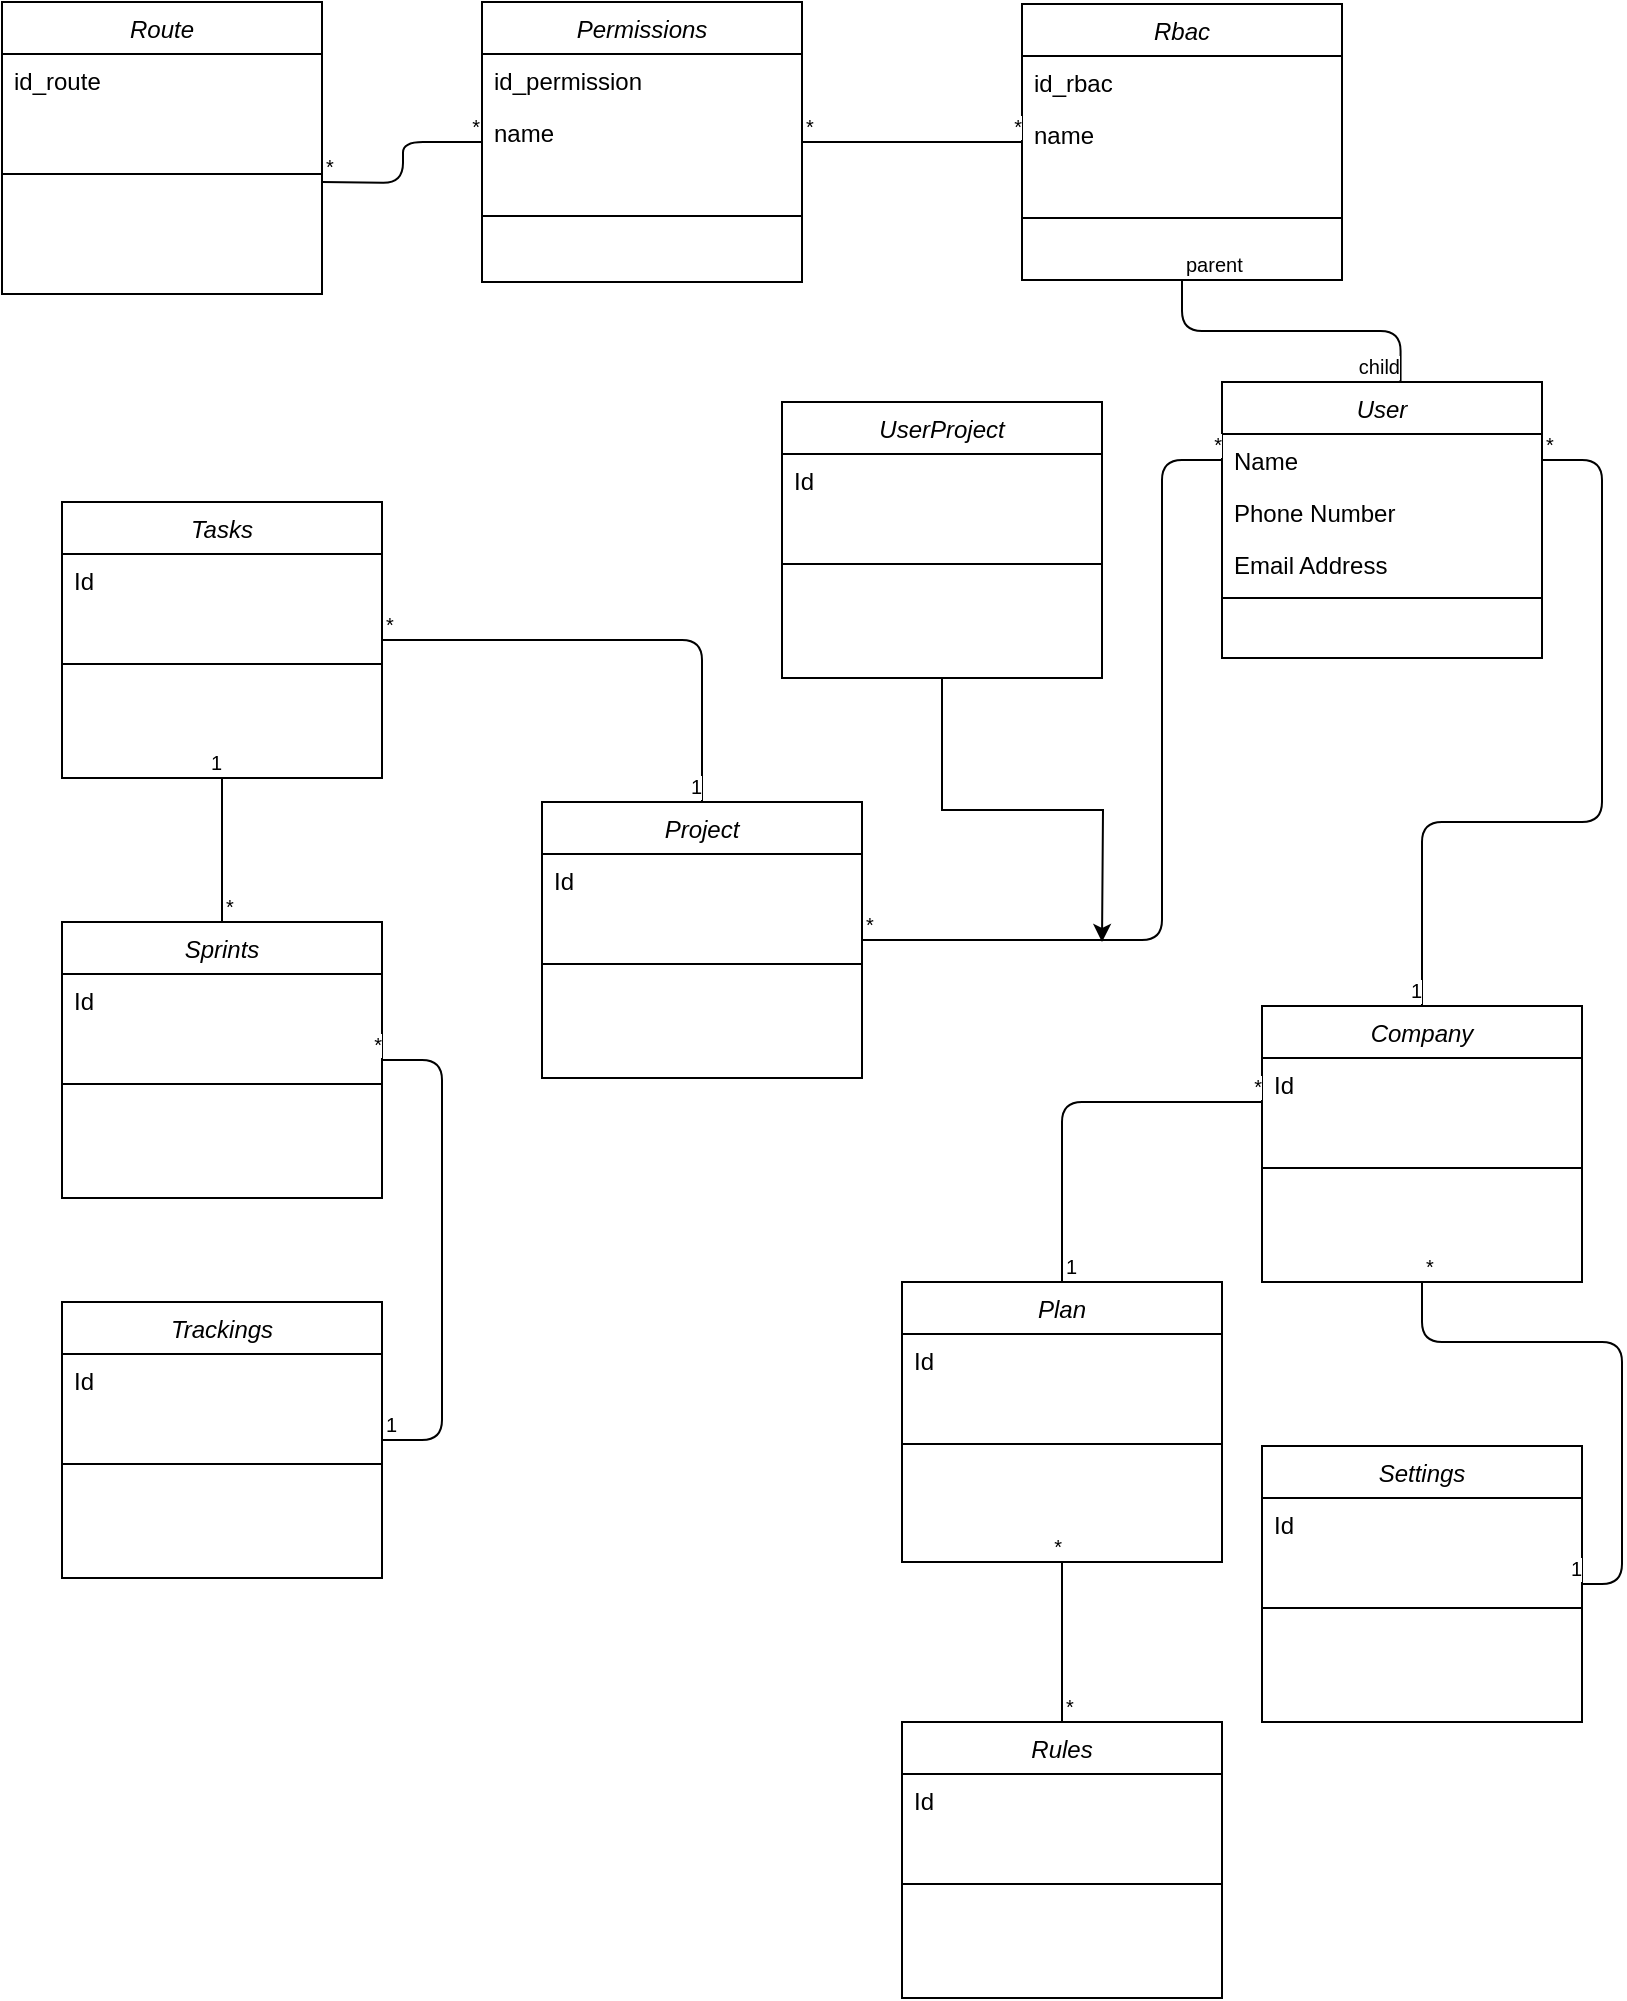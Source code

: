 <mxfile version="12.5.5" type="github" pages="2">
  <diagram id="C5RBs43oDa-KdzZeNtuy" name="Page-1">
    <mxGraphModel dx="928" dy="500" grid="1" gridSize="10" guides="1" tooltips="1" connect="1" arrows="1" fold="1" page="1" pageScale="1" pageWidth="827" pageHeight="1169" math="0" shadow="0">
      <root>
        <mxCell id="WIyWlLk6GJQsqaUBKTNV-0"/>
        <mxCell id="WIyWlLk6GJQsqaUBKTNV-1" parent="WIyWlLk6GJQsqaUBKTNV-0"/>
        <mxCell id="zkfFHV4jXpPFQw0GAbJ--0" value="User" style="swimlane;fontStyle=2;align=center;verticalAlign=top;childLayout=stackLayout;horizontal=1;startSize=26;horizontalStack=0;resizeParent=1;resizeLast=0;collapsible=1;marginBottom=0;rounded=0;shadow=0;strokeWidth=1;" parent="WIyWlLk6GJQsqaUBKTNV-1" vertex="1">
          <mxGeometry x="620" y="210" width="160" height="138" as="geometry">
            <mxRectangle x="230" y="140" width="160" height="26" as="alternateBounds"/>
          </mxGeometry>
        </mxCell>
        <mxCell id="zkfFHV4jXpPFQw0GAbJ--1" value="Name" style="text;align=left;verticalAlign=top;spacingLeft=4;spacingRight=4;overflow=hidden;rotatable=0;points=[[0,0.5],[1,0.5]];portConstraint=eastwest;" parent="zkfFHV4jXpPFQw0GAbJ--0" vertex="1">
          <mxGeometry y="26" width="160" height="26" as="geometry"/>
        </mxCell>
        <mxCell id="zkfFHV4jXpPFQw0GAbJ--2" value="Phone Number" style="text;align=left;verticalAlign=top;spacingLeft=4;spacingRight=4;overflow=hidden;rotatable=0;points=[[0,0.5],[1,0.5]];portConstraint=eastwest;rounded=0;shadow=0;html=0;" parent="zkfFHV4jXpPFQw0GAbJ--0" vertex="1">
          <mxGeometry y="52" width="160" height="26" as="geometry"/>
        </mxCell>
        <mxCell id="zkfFHV4jXpPFQw0GAbJ--3" value="Email Address" style="text;align=left;verticalAlign=top;spacingLeft=4;spacingRight=4;overflow=hidden;rotatable=0;points=[[0,0.5],[1,0.5]];portConstraint=eastwest;rounded=0;shadow=0;html=0;" parent="zkfFHV4jXpPFQw0GAbJ--0" vertex="1">
          <mxGeometry y="78" width="160" height="26" as="geometry"/>
        </mxCell>
        <mxCell id="zkfFHV4jXpPFQw0GAbJ--4" value="" style="line;html=1;strokeWidth=1;align=left;verticalAlign=middle;spacingTop=-1;spacingLeft=3;spacingRight=3;rotatable=0;labelPosition=right;points=[];portConstraint=eastwest;" parent="zkfFHV4jXpPFQw0GAbJ--0" vertex="1">
          <mxGeometry y="104" width="160" height="8" as="geometry"/>
        </mxCell>
        <mxCell id="abvE3q79lOQdrKa4CvGL-0" value="Route" style="swimlane;fontStyle=2;align=center;verticalAlign=top;childLayout=stackLayout;horizontal=1;startSize=26;horizontalStack=0;resizeParent=1;resizeLast=0;collapsible=1;marginBottom=0;rounded=0;shadow=0;strokeWidth=1;" parent="WIyWlLk6GJQsqaUBKTNV-1" vertex="1">
          <mxGeometry x="10" y="20" width="160" height="146" as="geometry">
            <mxRectangle x="230" y="140" width="160" height="26" as="alternateBounds"/>
          </mxGeometry>
        </mxCell>
        <mxCell id="abvE3q79lOQdrKa4CvGL-3" value="id_route" style="text;align=left;verticalAlign=top;spacingLeft=4;spacingRight=4;overflow=hidden;rotatable=0;points=[[0,0.5],[1,0.5]];portConstraint=eastwest;rounded=0;shadow=0;html=0;" parent="abvE3q79lOQdrKa4CvGL-0" vertex="1">
          <mxGeometry y="26" width="160" height="26" as="geometry"/>
        </mxCell>
        <mxCell id="abvE3q79lOQdrKa4CvGL-4" value="" style="line;html=1;strokeWidth=1;align=left;verticalAlign=middle;spacingTop=-1;spacingLeft=3;spacingRight=3;rotatable=0;labelPosition=right;points=[];portConstraint=eastwest;" parent="abvE3q79lOQdrKa4CvGL-0" vertex="1">
          <mxGeometry y="52" width="160" height="68" as="geometry"/>
        </mxCell>
        <mxCell id="abvE3q79lOQdrKa4CvGL-6" value="Permissions&#xa;" style="swimlane;fontStyle=2;align=center;verticalAlign=top;childLayout=stackLayout;horizontal=1;startSize=26;horizontalStack=0;resizeParent=1;resizeLast=0;collapsible=1;marginBottom=0;rounded=0;shadow=0;strokeWidth=1;" parent="WIyWlLk6GJQsqaUBKTNV-1" vertex="1">
          <mxGeometry x="250" y="20" width="160" height="140" as="geometry">
            <mxRectangle x="230" y="140" width="160" height="26" as="alternateBounds"/>
          </mxGeometry>
        </mxCell>
        <mxCell id="abvE3q79lOQdrKa4CvGL-20" value="id_permission" style="text;align=left;verticalAlign=top;spacingLeft=4;spacingRight=4;overflow=hidden;rotatable=0;points=[[0,0.5],[1,0.5]];portConstraint=eastwest;rounded=0;shadow=0;html=0;" parent="abvE3q79lOQdrKa4CvGL-6" vertex="1">
          <mxGeometry y="26" width="160" height="26" as="geometry"/>
        </mxCell>
        <mxCell id="abvE3q79lOQdrKa4CvGL-22" value="name" style="text;align=left;verticalAlign=top;spacingLeft=4;spacingRight=4;overflow=hidden;rotatable=0;points=[[0,0.5],[1,0.5]];portConstraint=eastwest;rounded=0;shadow=0;html=0;" parent="abvE3q79lOQdrKa4CvGL-6" vertex="1">
          <mxGeometry y="52" width="160" height="26" as="geometry"/>
        </mxCell>
        <mxCell id="abvE3q79lOQdrKa4CvGL-10" value="" style="line;html=1;strokeWidth=1;align=left;verticalAlign=middle;spacingTop=-1;spacingLeft=3;spacingRight=3;rotatable=0;labelPosition=right;points=[];portConstraint=eastwest;" parent="abvE3q79lOQdrKa4CvGL-6" vertex="1">
          <mxGeometry y="78" width="160" height="58" as="geometry"/>
        </mxCell>
        <mxCell id="abvE3q79lOQdrKa4CvGL-23" value="Rbac" style="swimlane;fontStyle=2;align=center;verticalAlign=top;childLayout=stackLayout;horizontal=1;startSize=26;horizontalStack=0;resizeParent=1;resizeLast=0;collapsible=1;marginBottom=0;rounded=0;shadow=0;strokeWidth=1;" parent="WIyWlLk6GJQsqaUBKTNV-1" vertex="1">
          <mxGeometry x="520" y="21" width="160" height="138" as="geometry">
            <mxRectangle x="230" y="140" width="160" height="26" as="alternateBounds"/>
          </mxGeometry>
        </mxCell>
        <mxCell id="abvE3q79lOQdrKa4CvGL-24" value="id_rbac" style="text;align=left;verticalAlign=top;spacingLeft=4;spacingRight=4;overflow=hidden;rotatable=0;points=[[0,0.5],[1,0.5]];portConstraint=eastwest;rounded=0;shadow=0;html=0;" parent="abvE3q79lOQdrKa4CvGL-23" vertex="1">
          <mxGeometry y="26" width="160" height="26" as="geometry"/>
        </mxCell>
        <mxCell id="abvE3q79lOQdrKa4CvGL-25" value="name" style="text;align=left;verticalAlign=top;spacingLeft=4;spacingRight=4;overflow=hidden;rotatable=0;points=[[0,0.5],[1,0.5]];portConstraint=eastwest;rounded=0;shadow=0;html=0;" parent="abvE3q79lOQdrKa4CvGL-23" vertex="1">
          <mxGeometry y="52" width="160" height="26" as="geometry"/>
        </mxCell>
        <mxCell id="abvE3q79lOQdrKa4CvGL-26" value="" style="line;html=1;strokeWidth=1;align=left;verticalAlign=middle;spacingTop=-1;spacingLeft=3;spacingRight=3;rotatable=0;labelPosition=right;points=[];portConstraint=eastwest;" parent="abvE3q79lOQdrKa4CvGL-23" vertex="1">
          <mxGeometry y="78" width="160" height="58" as="geometry"/>
        </mxCell>
        <mxCell id="abvE3q79lOQdrKa4CvGL-46" value="" style="endArrow=none;html=1;edgeStyle=orthogonalEdgeStyle;" parent="WIyWlLk6GJQsqaUBKTNV-1" target="abvE3q79lOQdrKa4CvGL-6" edge="1">
          <mxGeometry relative="1" as="geometry">
            <mxPoint x="170" y="110" as="sourcePoint"/>
            <mxPoint x="290" y="110" as="targetPoint"/>
          </mxGeometry>
        </mxCell>
        <mxCell id="abvE3q79lOQdrKa4CvGL-47" value="*" style="resizable=0;html=1;align=left;verticalAlign=bottom;labelBackgroundColor=#ffffff;fontSize=10;" parent="abvE3q79lOQdrKa4CvGL-46" connectable="0" vertex="1">
          <mxGeometry x="-1" relative="1" as="geometry"/>
        </mxCell>
        <mxCell id="abvE3q79lOQdrKa4CvGL-48" value="*" style="resizable=0;html=1;align=right;verticalAlign=bottom;labelBackgroundColor=#ffffff;fontSize=10;" parent="abvE3q79lOQdrKa4CvGL-46" connectable="0" vertex="1">
          <mxGeometry x="1" relative="1" as="geometry"/>
        </mxCell>
        <mxCell id="abvE3q79lOQdrKa4CvGL-49" value="" style="endArrow=none;html=1;edgeStyle=orthogonalEdgeStyle;" parent="WIyWlLk6GJQsqaUBKTNV-1" source="abvE3q79lOQdrKa4CvGL-6" target="abvE3q79lOQdrKa4CvGL-23" edge="1">
          <mxGeometry relative="1" as="geometry">
            <mxPoint x="440" y="92.5" as="sourcePoint"/>
            <mxPoint x="560" y="92.5" as="targetPoint"/>
          </mxGeometry>
        </mxCell>
        <mxCell id="abvE3q79lOQdrKa4CvGL-50" value="*" style="resizable=0;html=1;align=left;verticalAlign=bottom;labelBackgroundColor=#ffffff;fontSize=10;" parent="abvE3q79lOQdrKa4CvGL-49" connectable="0" vertex="1">
          <mxGeometry x="-1" relative="1" as="geometry"/>
        </mxCell>
        <mxCell id="abvE3q79lOQdrKa4CvGL-51" value="*" style="resizable=0;html=1;align=right;verticalAlign=bottom;labelBackgroundColor=#ffffff;fontSize=10;" parent="abvE3q79lOQdrKa4CvGL-49" connectable="0" vertex="1">
          <mxGeometry x="1" relative="1" as="geometry"/>
        </mxCell>
        <mxCell id="abvE3q79lOQdrKa4CvGL-56" value="" style="endArrow=none;html=1;edgeStyle=orthogonalEdgeStyle;entryX=0.558;entryY=0.002;entryDx=0;entryDy=0;entryPerimeter=0;" parent="WIyWlLk6GJQsqaUBKTNV-1" source="abvE3q79lOQdrKa4CvGL-23" target="zkfFHV4jXpPFQw0GAbJ--0" edge="1">
          <mxGeometry relative="1" as="geometry">
            <mxPoint x="670" y="70" as="sourcePoint"/>
            <mxPoint x="820" y="110" as="targetPoint"/>
          </mxGeometry>
        </mxCell>
        <mxCell id="abvE3q79lOQdrKa4CvGL-57" value="parent" style="resizable=0;html=1;align=left;verticalAlign=bottom;labelBackgroundColor=#ffffff;fontSize=10;" parent="abvE3q79lOQdrKa4CvGL-56" connectable="0" vertex="1">
          <mxGeometry x="-1" relative="1" as="geometry"/>
        </mxCell>
        <mxCell id="abvE3q79lOQdrKa4CvGL-58" value="child" style="resizable=0;html=1;align=right;verticalAlign=bottom;labelBackgroundColor=#ffffff;fontSize=10;" parent="abvE3q79lOQdrKa4CvGL-56" connectable="0" vertex="1">
          <mxGeometry x="1" relative="1" as="geometry"/>
        </mxCell>
        <mxCell id="abvE3q79lOQdrKa4CvGL-59" value="Company" style="swimlane;fontStyle=2;align=center;verticalAlign=top;childLayout=stackLayout;horizontal=1;startSize=26;horizontalStack=0;resizeParent=1;resizeLast=0;collapsible=1;marginBottom=0;rounded=0;shadow=0;strokeWidth=1;" parent="WIyWlLk6GJQsqaUBKTNV-1" vertex="1">
          <mxGeometry x="640" y="522" width="160" height="138" as="geometry">
            <mxRectangle x="230" y="140" width="160" height="26" as="alternateBounds"/>
          </mxGeometry>
        </mxCell>
        <mxCell id="abvE3q79lOQdrKa4CvGL-60" value="Id" style="text;align=left;verticalAlign=top;spacingLeft=4;spacingRight=4;overflow=hidden;rotatable=0;points=[[0,0.5],[1,0.5]];portConstraint=eastwest;" parent="abvE3q79lOQdrKa4CvGL-59" vertex="1">
          <mxGeometry y="26" width="160" height="26" as="geometry"/>
        </mxCell>
        <mxCell id="abvE3q79lOQdrKa4CvGL-63" value="" style="line;html=1;strokeWidth=1;align=left;verticalAlign=middle;spacingTop=-1;spacingLeft=3;spacingRight=3;rotatable=0;labelPosition=right;points=[];portConstraint=eastwest;" parent="abvE3q79lOQdrKa4CvGL-59" vertex="1">
          <mxGeometry y="52" width="160" height="58" as="geometry"/>
        </mxCell>
        <mxCell id="abvE3q79lOQdrKa4CvGL-69" value="Project" style="swimlane;fontStyle=2;align=center;verticalAlign=top;childLayout=stackLayout;horizontal=1;startSize=26;horizontalStack=0;resizeParent=1;resizeLast=0;collapsible=1;marginBottom=0;rounded=0;shadow=0;strokeWidth=1;" parent="WIyWlLk6GJQsqaUBKTNV-1" vertex="1">
          <mxGeometry x="280" y="420" width="160" height="138" as="geometry">
            <mxRectangle x="230" y="140" width="160" height="26" as="alternateBounds"/>
          </mxGeometry>
        </mxCell>
        <mxCell id="abvE3q79lOQdrKa4CvGL-70" value="Id" style="text;align=left;verticalAlign=top;spacingLeft=4;spacingRight=4;overflow=hidden;rotatable=0;points=[[0,0.5],[1,0.5]];portConstraint=eastwest;" parent="abvE3q79lOQdrKa4CvGL-69" vertex="1">
          <mxGeometry y="26" width="160" height="26" as="geometry"/>
        </mxCell>
        <mxCell id="abvE3q79lOQdrKa4CvGL-71" value="" style="line;html=1;strokeWidth=1;align=left;verticalAlign=middle;spacingTop=-1;spacingLeft=3;spacingRight=3;rotatable=0;labelPosition=right;points=[];portConstraint=eastwest;" parent="abvE3q79lOQdrKa4CvGL-69" vertex="1">
          <mxGeometry y="52" width="160" height="58" as="geometry"/>
        </mxCell>
        <mxCell id="abvE3q79lOQdrKa4CvGL-75" value="Plan" style="swimlane;fontStyle=2;align=center;verticalAlign=top;childLayout=stackLayout;horizontal=1;startSize=26;horizontalStack=0;resizeParent=1;resizeLast=0;collapsible=1;marginBottom=0;rounded=0;shadow=0;strokeWidth=1;" parent="WIyWlLk6GJQsqaUBKTNV-1" vertex="1">
          <mxGeometry x="460" y="660" width="160" height="140" as="geometry">
            <mxRectangle x="230" y="140" width="160" height="26" as="alternateBounds"/>
          </mxGeometry>
        </mxCell>
        <mxCell id="abvE3q79lOQdrKa4CvGL-76" value="Id" style="text;align=left;verticalAlign=top;spacingLeft=4;spacingRight=4;overflow=hidden;rotatable=0;points=[[0,0.5],[1,0.5]];portConstraint=eastwest;" parent="abvE3q79lOQdrKa4CvGL-75" vertex="1">
          <mxGeometry y="26" width="160" height="26" as="geometry"/>
        </mxCell>
        <mxCell id="abvE3q79lOQdrKa4CvGL-77" value="" style="line;html=1;strokeWidth=1;align=left;verticalAlign=middle;spacingTop=-1;spacingLeft=3;spacingRight=3;rotatable=0;labelPosition=right;points=[];portConstraint=eastwest;" parent="abvE3q79lOQdrKa4CvGL-75" vertex="1">
          <mxGeometry y="52" width="160" height="58" as="geometry"/>
        </mxCell>
        <mxCell id="abvE3q79lOQdrKa4CvGL-78" value="Rules" style="swimlane;fontStyle=2;align=center;verticalAlign=top;childLayout=stackLayout;horizontal=1;startSize=26;horizontalStack=0;resizeParent=1;resizeLast=0;collapsible=1;marginBottom=0;rounded=0;shadow=0;strokeWidth=1;" parent="WIyWlLk6GJQsqaUBKTNV-1" vertex="1">
          <mxGeometry x="460" y="880" width="160" height="138" as="geometry">
            <mxRectangle x="230" y="140" width="160" height="26" as="alternateBounds"/>
          </mxGeometry>
        </mxCell>
        <mxCell id="abvE3q79lOQdrKa4CvGL-79" value="Id" style="text;align=left;verticalAlign=top;spacingLeft=4;spacingRight=4;overflow=hidden;rotatable=0;points=[[0,0.5],[1,0.5]];portConstraint=eastwest;" parent="abvE3q79lOQdrKa4CvGL-78" vertex="1">
          <mxGeometry y="26" width="160" height="26" as="geometry"/>
        </mxCell>
        <mxCell id="abvE3q79lOQdrKa4CvGL-80" value="" style="line;html=1;strokeWidth=1;align=left;verticalAlign=middle;spacingTop=-1;spacingLeft=3;spacingRight=3;rotatable=0;labelPosition=right;points=[];portConstraint=eastwest;" parent="abvE3q79lOQdrKa4CvGL-78" vertex="1">
          <mxGeometry y="52" width="160" height="58" as="geometry"/>
        </mxCell>
        <mxCell id="abvE3q79lOQdrKa4CvGL-81" value="Tasks" style="swimlane;fontStyle=2;align=center;verticalAlign=top;childLayout=stackLayout;horizontal=1;startSize=26;horizontalStack=0;resizeParent=1;resizeLast=0;collapsible=1;marginBottom=0;rounded=0;shadow=0;strokeWidth=1;" parent="WIyWlLk6GJQsqaUBKTNV-1" vertex="1">
          <mxGeometry x="40" y="270" width="160" height="138" as="geometry">
            <mxRectangle x="230" y="140" width="160" height="26" as="alternateBounds"/>
          </mxGeometry>
        </mxCell>
        <mxCell id="abvE3q79lOQdrKa4CvGL-82" value="Id" style="text;align=left;verticalAlign=top;spacingLeft=4;spacingRight=4;overflow=hidden;rotatable=0;points=[[0,0.5],[1,0.5]];portConstraint=eastwest;" parent="abvE3q79lOQdrKa4CvGL-81" vertex="1">
          <mxGeometry y="26" width="160" height="26" as="geometry"/>
        </mxCell>
        <mxCell id="abvE3q79lOQdrKa4CvGL-83" value="" style="line;html=1;strokeWidth=1;align=left;verticalAlign=middle;spacingTop=-1;spacingLeft=3;spacingRight=3;rotatable=0;labelPosition=right;points=[];portConstraint=eastwest;" parent="abvE3q79lOQdrKa4CvGL-81" vertex="1">
          <mxGeometry y="52" width="160" height="58" as="geometry"/>
        </mxCell>
        <mxCell id="abvE3q79lOQdrKa4CvGL-84" value="Sprints&#xa;" style="swimlane;fontStyle=2;align=center;verticalAlign=top;childLayout=stackLayout;horizontal=1;startSize=26;horizontalStack=0;resizeParent=1;resizeLast=0;collapsible=1;marginBottom=0;rounded=0;shadow=0;strokeWidth=1;" parent="WIyWlLk6GJQsqaUBKTNV-1" vertex="1">
          <mxGeometry x="40" y="480" width="160" height="138" as="geometry">
            <mxRectangle x="230" y="140" width="160" height="26" as="alternateBounds"/>
          </mxGeometry>
        </mxCell>
        <mxCell id="abvE3q79lOQdrKa4CvGL-85" value="Id" style="text;align=left;verticalAlign=top;spacingLeft=4;spacingRight=4;overflow=hidden;rotatable=0;points=[[0,0.5],[1,0.5]];portConstraint=eastwest;" parent="abvE3q79lOQdrKa4CvGL-84" vertex="1">
          <mxGeometry y="26" width="160" height="26" as="geometry"/>
        </mxCell>
        <mxCell id="abvE3q79lOQdrKa4CvGL-86" value="" style="line;html=1;strokeWidth=1;align=left;verticalAlign=middle;spacingTop=-1;spacingLeft=3;spacingRight=3;rotatable=0;labelPosition=right;points=[];portConstraint=eastwest;" parent="abvE3q79lOQdrKa4CvGL-84" vertex="1">
          <mxGeometry y="52" width="160" height="58" as="geometry"/>
        </mxCell>
        <mxCell id="abvE3q79lOQdrKa4CvGL-87" value="Trackings" style="swimlane;fontStyle=2;align=center;verticalAlign=top;childLayout=stackLayout;horizontal=1;startSize=26;horizontalStack=0;resizeParent=1;resizeLast=0;collapsible=1;marginBottom=0;rounded=0;shadow=0;strokeWidth=1;" parent="WIyWlLk6GJQsqaUBKTNV-1" vertex="1">
          <mxGeometry x="40" y="670" width="160" height="138" as="geometry">
            <mxRectangle x="230" y="140" width="160" height="26" as="alternateBounds"/>
          </mxGeometry>
        </mxCell>
        <mxCell id="abvE3q79lOQdrKa4CvGL-88" value="Id" style="text;align=left;verticalAlign=top;spacingLeft=4;spacingRight=4;overflow=hidden;rotatable=0;points=[[0,0.5],[1,0.5]];portConstraint=eastwest;" parent="abvE3q79lOQdrKa4CvGL-87" vertex="1">
          <mxGeometry y="26" width="160" height="26" as="geometry"/>
        </mxCell>
        <mxCell id="abvE3q79lOQdrKa4CvGL-89" value="" style="line;html=1;strokeWidth=1;align=left;verticalAlign=middle;spacingTop=-1;spacingLeft=3;spacingRight=3;rotatable=0;labelPosition=right;points=[];portConstraint=eastwest;" parent="abvE3q79lOQdrKa4CvGL-87" vertex="1">
          <mxGeometry y="52" width="160" height="58" as="geometry"/>
        </mxCell>
        <mxCell id="abvE3q79lOQdrKa4CvGL-90" value="" style="endArrow=none;html=1;edgeStyle=orthogonalEdgeStyle;" parent="WIyWlLk6GJQsqaUBKTNV-1" source="abvE3q79lOQdrKa4CvGL-69" target="zkfFHV4jXpPFQw0GAbJ--0" edge="1">
          <mxGeometry relative="1" as="geometry">
            <mxPoint x="590" y="350" as="sourcePoint"/>
            <mxPoint x="750" y="350" as="targetPoint"/>
            <Array as="points">
              <mxPoint x="590" y="249"/>
            </Array>
          </mxGeometry>
        </mxCell>
        <mxCell id="abvE3q79lOQdrKa4CvGL-91" value="*" style="resizable=0;html=1;align=left;verticalAlign=bottom;labelBackgroundColor=#ffffff;fontSize=10;" parent="abvE3q79lOQdrKa4CvGL-90" connectable="0" vertex="1">
          <mxGeometry x="-1" relative="1" as="geometry"/>
        </mxCell>
        <mxCell id="abvE3q79lOQdrKa4CvGL-92" value="*" style="resizable=0;html=1;align=right;verticalAlign=bottom;labelBackgroundColor=#ffffff;fontSize=10;" parent="abvE3q79lOQdrKa4CvGL-90" connectable="0" vertex="1">
          <mxGeometry x="1" relative="1" as="geometry"/>
        </mxCell>
        <mxCell id="ANOKaQisRn6H8vADbr7t-21" style="edgeStyle=orthogonalEdgeStyle;rounded=0;orthogonalLoop=1;jettySize=auto;html=1;" edge="1" parent="WIyWlLk6GJQsqaUBKTNV-1" source="abvE3q79lOQdrKa4CvGL-93">
          <mxGeometry relative="1" as="geometry">
            <mxPoint x="560" y="490" as="targetPoint"/>
          </mxGeometry>
        </mxCell>
        <mxCell id="abvE3q79lOQdrKa4CvGL-93" value="UserProject" style="swimlane;fontStyle=2;align=center;verticalAlign=top;childLayout=stackLayout;horizontal=1;startSize=26;horizontalStack=0;resizeParent=1;resizeLast=0;collapsible=1;marginBottom=0;rounded=0;shadow=0;strokeWidth=1;" parent="WIyWlLk6GJQsqaUBKTNV-1" vertex="1">
          <mxGeometry x="400" y="220" width="160" height="138" as="geometry">
            <mxRectangle x="230" y="140" width="160" height="26" as="alternateBounds"/>
          </mxGeometry>
        </mxCell>
        <mxCell id="abvE3q79lOQdrKa4CvGL-94" value="Id" style="text;align=left;verticalAlign=top;spacingLeft=4;spacingRight=4;overflow=hidden;rotatable=0;points=[[0,0.5],[1,0.5]];portConstraint=eastwest;" parent="abvE3q79lOQdrKa4CvGL-93" vertex="1">
          <mxGeometry y="26" width="160" height="26" as="geometry"/>
        </mxCell>
        <mxCell id="abvE3q79lOQdrKa4CvGL-95" value="" style="line;html=1;strokeWidth=1;align=left;verticalAlign=middle;spacingTop=-1;spacingLeft=3;spacingRight=3;rotatable=0;labelPosition=right;points=[];portConstraint=eastwest;" parent="abvE3q79lOQdrKa4CvGL-93" vertex="1">
          <mxGeometry y="52" width="160" height="58" as="geometry"/>
        </mxCell>
        <mxCell id="1wP7LT2ohx5aD7G-Ech4-6" value="" style="endArrow=none;html=1;edgeStyle=orthogonalEdgeStyle;entryX=0.5;entryY=0;entryDx=0;entryDy=0;" parent="WIyWlLk6GJQsqaUBKTNV-1" source="zkfFHV4jXpPFQw0GAbJ--0" target="abvE3q79lOQdrKa4CvGL-59" edge="1">
          <mxGeometry relative="1" as="geometry">
            <mxPoint x="780" y="320" as="sourcePoint"/>
            <mxPoint x="930" y="310" as="targetPoint"/>
            <Array as="points">
              <mxPoint x="810" y="249"/>
              <mxPoint x="810" y="430"/>
            </Array>
          </mxGeometry>
        </mxCell>
        <mxCell id="1wP7LT2ohx5aD7G-Ech4-7" value="*" style="resizable=0;html=1;align=left;verticalAlign=bottom;labelBackgroundColor=#ffffff;fontSize=10;" parent="1wP7LT2ohx5aD7G-Ech4-6" connectable="0" vertex="1">
          <mxGeometry x="-1" relative="1" as="geometry"/>
        </mxCell>
        <mxCell id="1wP7LT2ohx5aD7G-Ech4-8" value="1" style="resizable=0;html=1;align=right;verticalAlign=bottom;labelBackgroundColor=#ffffff;fontSize=10;" parent="1wP7LT2ohx5aD7G-Ech4-6" connectable="0" vertex="1">
          <mxGeometry x="1" relative="1" as="geometry"/>
        </mxCell>
        <mxCell id="abvE3q79lOQdrKa4CvGL-72" value="Settings" style="swimlane;fontStyle=2;align=center;verticalAlign=top;childLayout=stackLayout;horizontal=1;startSize=26;horizontalStack=0;resizeParent=1;resizeLast=0;collapsible=1;marginBottom=0;rounded=0;shadow=0;strokeWidth=1;" parent="WIyWlLk6GJQsqaUBKTNV-1" vertex="1">
          <mxGeometry x="640" y="742" width="160" height="138" as="geometry">
            <mxRectangle x="230" y="140" width="160" height="26" as="alternateBounds"/>
          </mxGeometry>
        </mxCell>
        <mxCell id="abvE3q79lOQdrKa4CvGL-73" value="Id" style="text;align=left;verticalAlign=top;spacingLeft=4;spacingRight=4;overflow=hidden;rotatable=0;points=[[0,0.5],[1,0.5]];portConstraint=eastwest;" parent="abvE3q79lOQdrKa4CvGL-72" vertex="1">
          <mxGeometry y="26" width="160" height="26" as="geometry"/>
        </mxCell>
        <mxCell id="abvE3q79lOQdrKa4CvGL-74" value="" style="line;html=1;strokeWidth=1;align=left;verticalAlign=middle;spacingTop=-1;spacingLeft=3;spacingRight=3;rotatable=0;labelPosition=right;points=[];portConstraint=eastwest;" parent="abvE3q79lOQdrKa4CvGL-72" vertex="1">
          <mxGeometry y="52" width="160" height="58" as="geometry"/>
        </mxCell>
        <mxCell id="1wP7LT2ohx5aD7G-Ech4-9" value="" style="endArrow=none;html=1;edgeStyle=orthogonalEdgeStyle;" parent="WIyWlLk6GJQsqaUBKTNV-1" source="abvE3q79lOQdrKa4CvGL-59" target="abvE3q79lOQdrKa4CvGL-72" edge="1">
          <mxGeometry relative="1" as="geometry">
            <mxPoint x="10" y="800" as="sourcePoint"/>
            <mxPoint x="170" y="800" as="targetPoint"/>
            <Array as="points">
              <mxPoint x="720" y="690"/>
              <mxPoint x="820" y="690"/>
              <mxPoint x="820" y="811"/>
            </Array>
          </mxGeometry>
        </mxCell>
        <mxCell id="1wP7LT2ohx5aD7G-Ech4-10" value="*" style="resizable=0;html=1;align=left;verticalAlign=bottom;labelBackgroundColor=#ffffff;fontSize=10;" parent="1wP7LT2ohx5aD7G-Ech4-9" connectable="0" vertex="1">
          <mxGeometry x="-1" relative="1" as="geometry"/>
        </mxCell>
        <mxCell id="1wP7LT2ohx5aD7G-Ech4-11" value="1" style="resizable=0;html=1;align=right;verticalAlign=bottom;labelBackgroundColor=#ffffff;fontSize=10;" parent="1wP7LT2ohx5aD7G-Ech4-9" connectable="0" vertex="1">
          <mxGeometry x="1" relative="1" as="geometry"/>
        </mxCell>
        <mxCell id="1wP7LT2ohx5aD7G-Ech4-12" value="" style="endArrow=none;html=1;edgeStyle=orthogonalEdgeStyle;" parent="WIyWlLk6GJQsqaUBKTNV-1" source="abvE3q79lOQdrKa4CvGL-75" target="abvE3q79lOQdrKa4CvGL-59" edge="1">
          <mxGeometry relative="1" as="geometry">
            <mxPoint x="600" y="640" as="sourcePoint"/>
            <mxPoint x="760" y="640" as="targetPoint"/>
            <Array as="points">
              <mxPoint x="540" y="570"/>
            </Array>
          </mxGeometry>
        </mxCell>
        <mxCell id="1wP7LT2ohx5aD7G-Ech4-13" value="1" style="resizable=0;html=1;align=left;verticalAlign=bottom;labelBackgroundColor=#ffffff;fontSize=10;" parent="1wP7LT2ohx5aD7G-Ech4-12" connectable="0" vertex="1">
          <mxGeometry x="-1" relative="1" as="geometry"/>
        </mxCell>
        <mxCell id="1wP7LT2ohx5aD7G-Ech4-14" value="*" style="resizable=0;html=1;align=right;verticalAlign=bottom;labelBackgroundColor=#ffffff;fontSize=10;" parent="1wP7LT2ohx5aD7G-Ech4-12" connectable="0" vertex="1">
          <mxGeometry x="1" relative="1" as="geometry"/>
        </mxCell>
        <mxCell id="1wP7LT2ohx5aD7G-Ech4-15" value="" style="endArrow=none;html=1;edgeStyle=orthogonalEdgeStyle;" parent="WIyWlLk6GJQsqaUBKTNV-1" source="abvE3q79lOQdrKa4CvGL-81" target="abvE3q79lOQdrKa4CvGL-69" edge="1">
          <mxGeometry relative="1" as="geometry">
            <mxPoint x="380" y="380" as="sourcePoint"/>
            <mxPoint x="540" y="380" as="targetPoint"/>
          </mxGeometry>
        </mxCell>
        <mxCell id="1wP7LT2ohx5aD7G-Ech4-16" value="*" style="resizable=0;html=1;align=left;verticalAlign=bottom;labelBackgroundColor=#ffffff;fontSize=10;" parent="1wP7LT2ohx5aD7G-Ech4-15" connectable="0" vertex="1">
          <mxGeometry x="-1" relative="1" as="geometry"/>
        </mxCell>
        <mxCell id="1wP7LT2ohx5aD7G-Ech4-17" value="1" style="resizable=0;html=1;align=right;verticalAlign=bottom;labelBackgroundColor=#ffffff;fontSize=10;" parent="1wP7LT2ohx5aD7G-Ech4-15" connectable="0" vertex="1">
          <mxGeometry x="1" relative="1" as="geometry"/>
        </mxCell>
        <mxCell id="1wP7LT2ohx5aD7G-Ech4-22" value="" style="endArrow=none;html=1;edgeStyle=orthogonalEdgeStyle;" parent="WIyWlLk6GJQsqaUBKTNV-1" source="abvE3q79lOQdrKa4CvGL-84" target="abvE3q79lOQdrKa4CvGL-81" edge="1">
          <mxGeometry relative="1" as="geometry">
            <mxPoint x="10" y="790" as="sourcePoint"/>
            <mxPoint x="170" y="790" as="targetPoint"/>
          </mxGeometry>
        </mxCell>
        <mxCell id="1wP7LT2ohx5aD7G-Ech4-23" value="*" style="resizable=0;html=1;align=left;verticalAlign=bottom;labelBackgroundColor=#ffffff;fontSize=10;" parent="1wP7LT2ohx5aD7G-Ech4-22" connectable="0" vertex="1">
          <mxGeometry x="-1" relative="1" as="geometry"/>
        </mxCell>
        <mxCell id="1wP7LT2ohx5aD7G-Ech4-24" value="1" style="resizable=0;html=1;align=right;verticalAlign=bottom;labelBackgroundColor=#ffffff;fontSize=10;" parent="1wP7LT2ohx5aD7G-Ech4-22" connectable="0" vertex="1">
          <mxGeometry x="1" relative="1" as="geometry"/>
        </mxCell>
        <mxCell id="ANOKaQisRn6H8vADbr7t-9" value="" style="endArrow=none;html=1;edgeStyle=orthogonalEdgeStyle;" edge="1" parent="WIyWlLk6GJQsqaUBKTNV-1" source="abvE3q79lOQdrKa4CvGL-78" target="abvE3q79lOQdrKa4CvGL-75">
          <mxGeometry relative="1" as="geometry">
            <mxPoint x="400" y="650" as="sourcePoint"/>
            <mxPoint x="560" y="650" as="targetPoint"/>
          </mxGeometry>
        </mxCell>
        <mxCell id="ANOKaQisRn6H8vADbr7t-10" value="*" style="resizable=0;html=1;align=left;verticalAlign=bottom;labelBackgroundColor=#ffffff;fontSize=10;" connectable="0" vertex="1" parent="ANOKaQisRn6H8vADbr7t-9">
          <mxGeometry x="-1" relative="1" as="geometry"/>
        </mxCell>
        <mxCell id="ANOKaQisRn6H8vADbr7t-11" value="*" style="resizable=0;html=1;align=right;verticalAlign=bottom;labelBackgroundColor=#ffffff;fontSize=10;" connectable="0" vertex="1" parent="ANOKaQisRn6H8vADbr7t-9">
          <mxGeometry x="1" relative="1" as="geometry"/>
        </mxCell>
        <mxCell id="ANOKaQisRn6H8vADbr7t-12" value="" style="endArrow=none;html=1;edgeStyle=orthogonalEdgeStyle;" edge="1" parent="WIyWlLk6GJQsqaUBKTNV-1" source="abvE3q79lOQdrKa4CvGL-87" target="abvE3q79lOQdrKa4CvGL-84">
          <mxGeometry relative="1" as="geometry">
            <mxPoint x="10" y="1040" as="sourcePoint"/>
            <mxPoint x="170" y="1040" as="targetPoint"/>
            <Array as="points">
              <mxPoint x="230" y="739"/>
              <mxPoint x="230" y="549"/>
            </Array>
          </mxGeometry>
        </mxCell>
        <mxCell id="ANOKaQisRn6H8vADbr7t-13" value="1" style="resizable=0;html=1;align=left;verticalAlign=bottom;labelBackgroundColor=#ffffff;fontSize=10;" connectable="0" vertex="1" parent="ANOKaQisRn6H8vADbr7t-12">
          <mxGeometry x="-1" relative="1" as="geometry"/>
        </mxCell>
        <mxCell id="ANOKaQisRn6H8vADbr7t-14" value="*" style="resizable=0;html=1;align=right;verticalAlign=bottom;labelBackgroundColor=#ffffff;fontSize=10;" connectable="0" vertex="1" parent="ANOKaQisRn6H8vADbr7t-12">
          <mxGeometry x="1" relative="1" as="geometry"/>
        </mxCell>
      </root>
    </mxGraphModel>
  </diagram>
  <diagram id="VjYnvwbV9iyKQr37TPsQ" name="Page-2">
    <mxGraphModel dx="928" dy="500" grid="1" gridSize="10" guides="1" tooltips="1" connect="1" arrows="1" fold="1" page="1" pageScale="1" pageWidth="850" pageHeight="1100" math="0" shadow="0">
      <root>
        <mxCell id="pBIo856uswLs_fmRvrkj-0"/>
        <mxCell id="pBIo856uswLs_fmRvrkj-1" parent="pBIo856uswLs_fmRvrkj-0"/>
      </root>
    </mxGraphModel>
  </diagram>
</mxfile>
